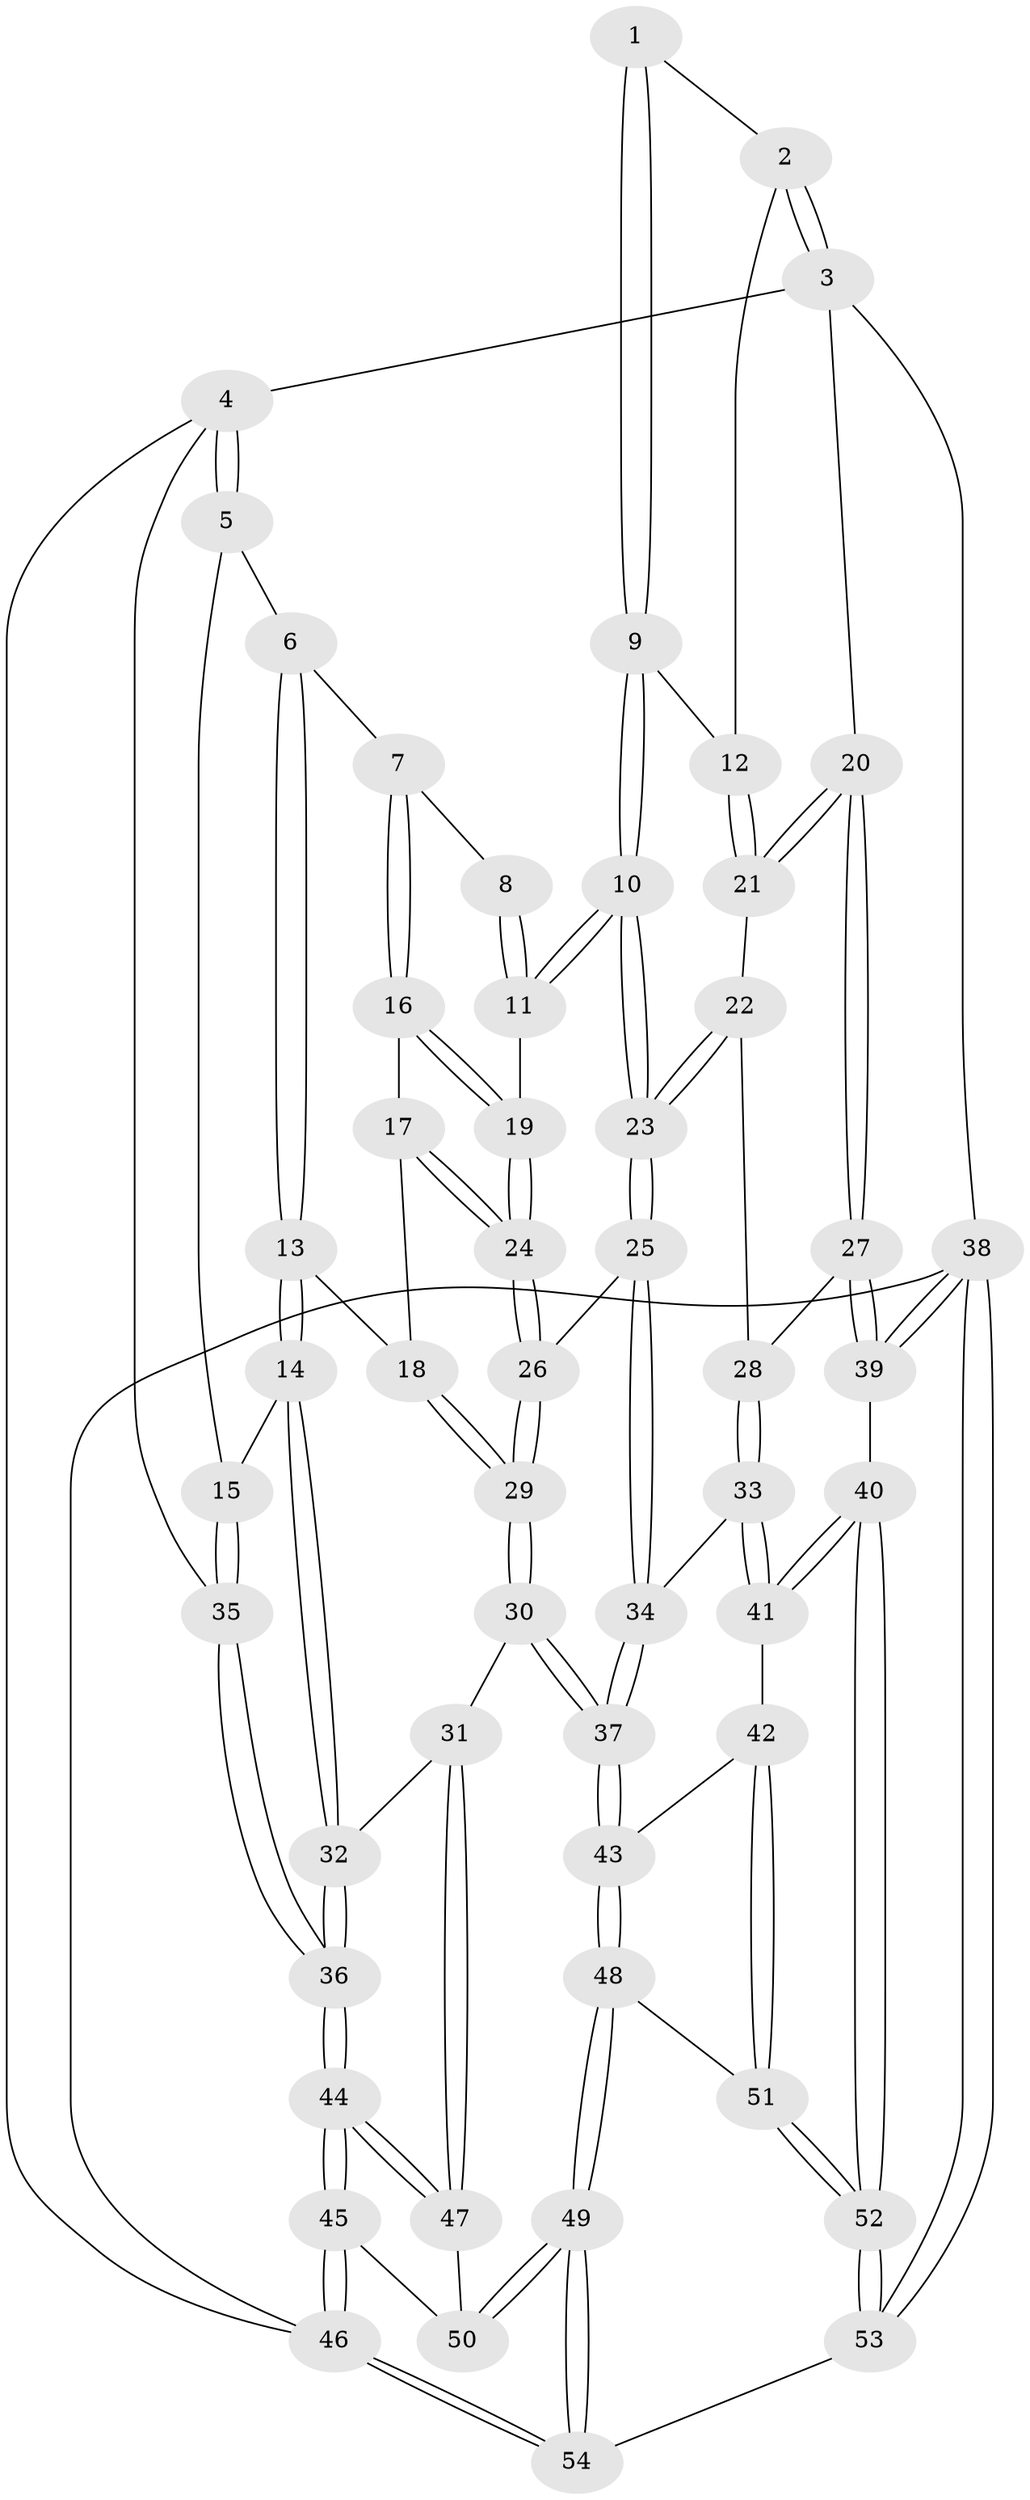 // Generated by graph-tools (version 1.1) at 2025/00/03/09/25 05:00:53]
// undirected, 54 vertices, 132 edges
graph export_dot {
graph [start="1"]
  node [color=gray90,style=filled];
  1 [pos="+0.7216995204910027+0"];
  2 [pos="+0.8942984632043919+0"];
  3 [pos="+1+0"];
  4 [pos="+0+0"];
  5 [pos="+0.13071515755342378+0"];
  6 [pos="+0.3018815874813825+0"];
  7 [pos="+0.30300771622471545+0"];
  8 [pos="+0.5649420730079682+0"];
  9 [pos="+0.6649879020356894+0.20703438395200777"];
  10 [pos="+0.6362746511420063+0.22481987945174337"];
  11 [pos="+0.6157143753547444+0.22181000381517646"];
  12 [pos="+0.8320945319552804+0.16822539987578003"];
  13 [pos="+0.17300130768121016+0.3009741395037038"];
  14 [pos="+0.10646838012453057+0.33059292224938946"];
  15 [pos="+0.06105513240119493+0.33089810082854876"];
  16 [pos="+0.3278359831032265+0"];
  17 [pos="+0.3890621242647329+0.19621382397396503"];
  18 [pos="+0.2640079233979004+0.31602241164112344"];
  19 [pos="+0.6082621305533332+0.22357198667558714"];
  20 [pos="+1+0.2707708020059028"];
  21 [pos="+0.8634592989080075+0.22278584332133775"];
  22 [pos="+0.8434026938786385+0.30318015569073015"];
  23 [pos="+0.7139489503719386+0.37258031312933254"];
  24 [pos="+0.49202587991884406+0.2925531027846251"];
  25 [pos="+0.7071919602956714+0.3988116393294608"];
  26 [pos="+0.4869526947597029+0.32999609829436094"];
  27 [pos="+1+0.3177946978206734"];
  28 [pos="+0.9030476952541285+0.39464019873886313"];
  29 [pos="+0.4265047040123806+0.5142212172796702"];
  30 [pos="+0.43028545162806686+0.5663253203812132"];
  31 [pos="+0.3990623001197192+0.5741831469931734"];
  32 [pos="+0.22726168686172618+0.5062967856983406"];
  33 [pos="+0.8583325118317195+0.5394979707679881"];
  34 [pos="+0.7041987640749099+0.4602611144958249"];
  35 [pos="+0+0.3979159104659998"];
  36 [pos="+0+0.6475685988002041"];
  37 [pos="+0.4798197882001984+0.5984695575838087"];
  38 [pos="+1+1"];
  39 [pos="+1+0.7461097743760815"];
  40 [pos="+1+0.7235555954532344"];
  41 [pos="+0.9564662585501813+0.7107325766489934"];
  42 [pos="+0.7716942301991225+0.766731659343738"];
  43 [pos="+0.537146452589277+0.7079630266355598"];
  44 [pos="+0+0.6745153967392543"];
  45 [pos="+0+0.8817553885032975"];
  46 [pos="+0+1"];
  47 [pos="+0.24386415789503588+0.6946967048894035"];
  48 [pos="+0.4479214836671916+0.9612932818852779"];
  49 [pos="+0.3822379933340119+1"];
  50 [pos="+0.2503810210746999+0.8340526398265495"];
  51 [pos="+0.7316705578691007+0.9363341489906003"];
  52 [pos="+0.7814986884452765+1"];
  53 [pos="+0.7812580905066354+1"];
  54 [pos="+0.3753466395868817+1"];
  1 -- 2;
  1 -- 9;
  1 -- 9;
  2 -- 3;
  2 -- 3;
  2 -- 12;
  3 -- 4;
  3 -- 20;
  3 -- 38;
  4 -- 5;
  4 -- 5;
  4 -- 35;
  4 -- 46;
  5 -- 6;
  5 -- 15;
  6 -- 7;
  6 -- 13;
  6 -- 13;
  7 -- 8;
  7 -- 16;
  7 -- 16;
  8 -- 11;
  8 -- 11;
  9 -- 10;
  9 -- 10;
  9 -- 12;
  10 -- 11;
  10 -- 11;
  10 -- 23;
  10 -- 23;
  11 -- 19;
  12 -- 21;
  12 -- 21;
  13 -- 14;
  13 -- 14;
  13 -- 18;
  14 -- 15;
  14 -- 32;
  14 -- 32;
  15 -- 35;
  15 -- 35;
  16 -- 17;
  16 -- 19;
  16 -- 19;
  17 -- 18;
  17 -- 24;
  17 -- 24;
  18 -- 29;
  18 -- 29;
  19 -- 24;
  19 -- 24;
  20 -- 21;
  20 -- 21;
  20 -- 27;
  20 -- 27;
  21 -- 22;
  22 -- 23;
  22 -- 23;
  22 -- 28;
  23 -- 25;
  23 -- 25;
  24 -- 26;
  24 -- 26;
  25 -- 26;
  25 -- 34;
  25 -- 34;
  26 -- 29;
  26 -- 29;
  27 -- 28;
  27 -- 39;
  27 -- 39;
  28 -- 33;
  28 -- 33;
  29 -- 30;
  29 -- 30;
  30 -- 31;
  30 -- 37;
  30 -- 37;
  31 -- 32;
  31 -- 47;
  31 -- 47;
  32 -- 36;
  32 -- 36;
  33 -- 34;
  33 -- 41;
  33 -- 41;
  34 -- 37;
  34 -- 37;
  35 -- 36;
  35 -- 36;
  36 -- 44;
  36 -- 44;
  37 -- 43;
  37 -- 43;
  38 -- 39;
  38 -- 39;
  38 -- 53;
  38 -- 53;
  38 -- 46;
  39 -- 40;
  40 -- 41;
  40 -- 41;
  40 -- 52;
  40 -- 52;
  41 -- 42;
  42 -- 43;
  42 -- 51;
  42 -- 51;
  43 -- 48;
  43 -- 48;
  44 -- 45;
  44 -- 45;
  44 -- 47;
  44 -- 47;
  45 -- 46;
  45 -- 46;
  45 -- 50;
  46 -- 54;
  46 -- 54;
  47 -- 50;
  48 -- 49;
  48 -- 49;
  48 -- 51;
  49 -- 50;
  49 -- 50;
  49 -- 54;
  49 -- 54;
  51 -- 52;
  51 -- 52;
  52 -- 53;
  52 -- 53;
  53 -- 54;
}
